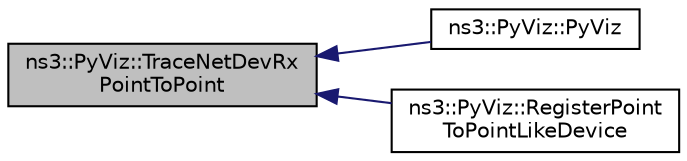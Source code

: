 digraph "ns3::PyViz::TraceNetDevRxPointToPoint"
{
  edge [fontname="Helvetica",fontsize="10",labelfontname="Helvetica",labelfontsize="10"];
  node [fontname="Helvetica",fontsize="10",shape=record];
  rankdir="LR";
  Node1 [label="ns3::PyViz::TraceNetDevRx\lPointToPoint",height=0.2,width=0.4,color="black", fillcolor="grey75", style="filled", fontcolor="black"];
  Node1 -> Node2 [dir="back",color="midnightblue",fontsize="10",style="solid"];
  Node2 [label="ns3::PyViz::PyViz",height=0.2,width=0.4,color="black", fillcolor="white", style="filled",URL="$db/d7c/classns3_1_1PyViz.html#ac8be400fd6c2f4054885d6b5a6015b81"];
  Node1 -> Node3 [dir="back",color="midnightblue",fontsize="10",style="solid"];
  Node3 [label="ns3::PyViz::RegisterPoint\lToPointLikeDevice",height=0.2,width=0.4,color="black", fillcolor="white", style="filled",URL="$db/d7c/classns3_1_1PyViz.html#ab4fcab57c7fe0d3724b786e0cb9a6f63"];
}
